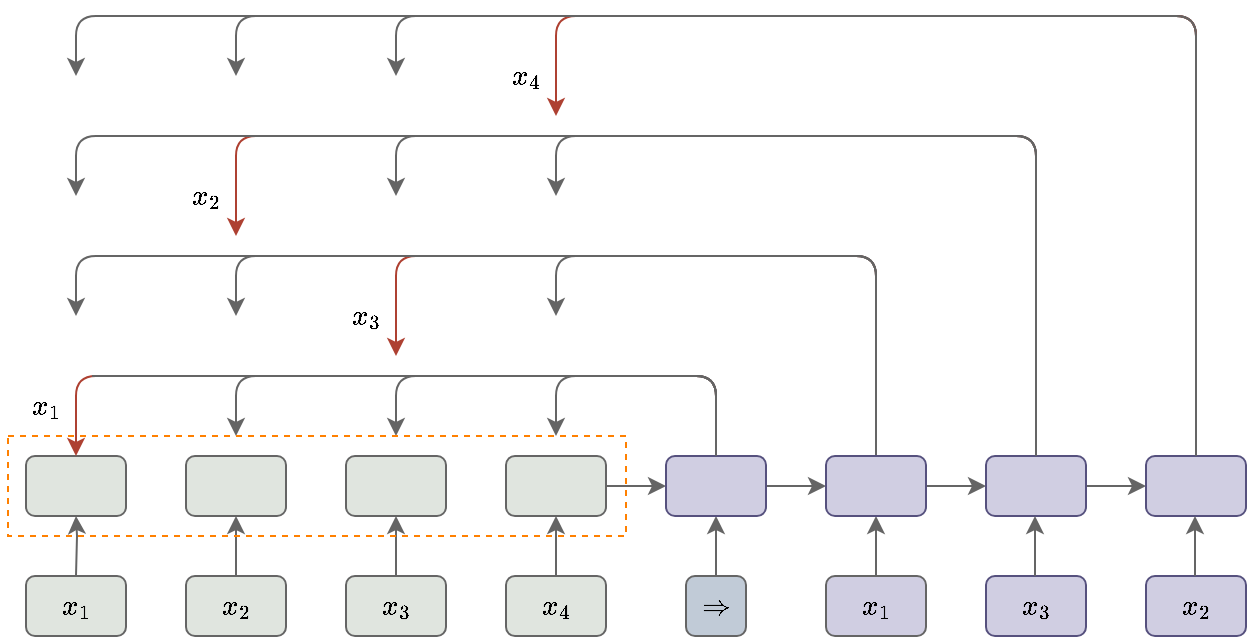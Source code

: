 <mxfile version="15.9.1" type="github">
  <diagram id="2XFo1p-fxah8GqtwvO1Y" name="Page-1">
    <mxGraphModel dx="946" dy="645" grid="1" gridSize="10" guides="1" tooltips="1" connect="1" arrows="1" fold="1" page="1" pageScale="1" pageWidth="827" pageHeight="1169" background="#FFFFFF" math="1" shadow="0">
      <root>
        <mxCell id="0" />
        <mxCell id="1" parent="0" />
        <mxCell id="qlXSOoJGv1aodKmk3HRi-53" value="" style="endArrow=classic;html=1;rounded=1;shadow=0;labelBackgroundColor=#FFFFFF;sketch=0;fontColor=#CCCCFF;startSize=0;endSize=6;sourcePerimeterSpacing=0;strokeColor=#ae4132;fillColor=#fad9d5;edgeStyle=elbowEdgeStyle;elbow=vertical;exitX=0.5;exitY=0;exitDx=0;exitDy=0;" parent="1" source="qlXSOoJGv1aodKmk3HRi-14" edge="1">
          <mxGeometry width="50" height="50" relative="1" as="geometry">
            <mxPoint x="534" y="370" as="sourcePoint" />
            <mxPoint x="294" y="380" as="targetPoint" />
            <Array as="points">
              <mxPoint x="414" y="330" />
            </Array>
          </mxGeometry>
        </mxCell>
        <mxCell id="qlXSOoJGv1aodKmk3HRi-9" style="edgeStyle=orthogonalEdgeStyle;rounded=0;orthogonalLoop=1;jettySize=auto;html=1;strokeColor=#656565;fontColor=#1D3557;labelBackgroundColor=#F1FAEE;" parent="1" target="qlXSOoJGv1aodKmk3HRi-8" edge="1">
          <mxGeometry relative="1" as="geometry">
            <mxPoint x="134" y="490" as="sourcePoint" />
          </mxGeometry>
        </mxCell>
        <mxCell id="qlXSOoJGv1aodKmk3HRi-17" style="edgeStyle=orthogonalEdgeStyle;rounded=0;orthogonalLoop=1;jettySize=auto;html=1;strokeColor=#656565;fontColor=#1D3557;labelBackgroundColor=#F1FAEE;" parent="1" source="qlXSOoJGv1aodKmk3HRi-2" target="qlXSOoJGv1aodKmk3HRi-12" edge="1">
          <mxGeometry relative="1" as="geometry" />
        </mxCell>
        <mxCell id="qlXSOoJGv1aodKmk3HRi-2" value="&lt;span style=&quot;color: rgb(0 , 0 , 0)&quot;&gt;$$x_4$$&lt;/span&gt;" style="rounded=1;whiteSpace=wrap;html=1;fillColor=#E0E5DF;strokeColor=#656565;fontColor=#1D3557;" parent="1" vertex="1">
          <mxGeometry x="349" y="490" width="50" height="30" as="geometry" />
        </mxCell>
        <mxCell id="qlXSOoJGv1aodKmk3HRi-19" style="edgeStyle=orthogonalEdgeStyle;rounded=0;orthogonalLoop=1;jettySize=auto;html=1;strokeColor=#656565;fontColor=#1D3557;labelBackgroundColor=#F1FAEE;" parent="1" source="qlXSOoJGv1aodKmk3HRi-3" target="qlXSOoJGv1aodKmk3HRi-14" edge="1">
          <mxGeometry relative="1" as="geometry" />
        </mxCell>
        <mxCell id="qlXSOoJGv1aodKmk3HRi-3" value="$$x_1$$" style="rounded=1;whiteSpace=wrap;html=1;fillColor=#D0CEE2;strokeColor=#656565;" parent="1" vertex="1">
          <mxGeometry x="509" y="490" width="50" height="30" as="geometry" />
        </mxCell>
        <mxCell id="qlXSOoJGv1aodKmk3HRi-16" style="edgeStyle=orthogonalEdgeStyle;rounded=0;orthogonalLoop=1;jettySize=auto;html=1;strokeColor=#656565;fontColor=#1D3557;labelBackgroundColor=#F1FAEE;" parent="1" source="qlXSOoJGv1aodKmk3HRi-4" target="qlXSOoJGv1aodKmk3HRi-11" edge="1">
          <mxGeometry relative="1" as="geometry" />
        </mxCell>
        <mxCell id="qlXSOoJGv1aodKmk3HRi-4" value="&lt;span style=&quot;color: rgb(0 , 0 , 0)&quot;&gt;$$x_3$$&lt;/span&gt;" style="rounded=1;whiteSpace=wrap;html=1;fillColor=#e0e5df;strokeColor=#656565;fontColor=#1D3557;" parent="1" vertex="1">
          <mxGeometry x="269" y="490" width="50" height="30" as="geometry" />
        </mxCell>
        <mxCell id="qlXSOoJGv1aodKmk3HRi-15" style="edgeStyle=orthogonalEdgeStyle;rounded=0;orthogonalLoop=1;jettySize=auto;html=1;strokeColor=#656565;fontColor=#1D3557;labelBackgroundColor=#F1FAEE;" parent="1" source="qlXSOoJGv1aodKmk3HRi-5" target="qlXSOoJGv1aodKmk3HRi-10" edge="1">
          <mxGeometry relative="1" as="geometry" />
        </mxCell>
        <mxCell id="qlXSOoJGv1aodKmk3HRi-5" value="&lt;span style=&quot;color: rgb(0 , 0 , 0)&quot;&gt;$$x_2$$&lt;/span&gt;" style="rounded=1;whiteSpace=wrap;html=1;fillColor=#e0e5df;strokeColor=#656565;fontColor=#1D3557;" parent="1" vertex="1">
          <mxGeometry x="189" y="490" width="50" height="30" as="geometry" />
        </mxCell>
        <mxCell id="qlXSOoJGv1aodKmk3HRi-18" style="edgeStyle=orthogonalEdgeStyle;rounded=0;orthogonalLoop=1;jettySize=auto;html=1;strokeColor=#656565;fontColor=#1D3557;labelBackgroundColor=#F1FAEE;" parent="1" source="qlXSOoJGv1aodKmk3HRi-7" target="qlXSOoJGv1aodKmk3HRi-13" edge="1">
          <mxGeometry relative="1" as="geometry" />
        </mxCell>
        <mxCell id="qlXSOoJGv1aodKmk3HRi-7" value="$$\Rightarrow$$" style="rounded=1;whiteSpace=wrap;html=1;fillColor=#c1cbd7;strokeColor=#656565;" parent="1" vertex="1">
          <mxGeometry x="439" y="490" width="30" height="30" as="geometry" />
        </mxCell>
        <mxCell id="qlXSOoJGv1aodKmk3HRi-8" value="" style="rounded=1;whiteSpace=wrap;html=1;fillColor=#e0e5df;strokeColor=#656565;fontColor=#1D3557;" parent="1" vertex="1">
          <mxGeometry x="109" y="430" width="50" height="30" as="geometry" />
        </mxCell>
        <mxCell id="qlXSOoJGv1aodKmk3HRi-10" value="" style="rounded=1;whiteSpace=wrap;html=1;fillColor=#e0e5df;strokeColor=#656565;fontColor=#1D3557;" parent="1" vertex="1">
          <mxGeometry x="189" y="430" width="50" height="30" as="geometry" />
        </mxCell>
        <mxCell id="qlXSOoJGv1aodKmk3HRi-11" value="" style="rounded=1;whiteSpace=wrap;html=1;fillColor=#e0e5df;strokeColor=#656565;fontColor=#1D3557;" parent="1" vertex="1">
          <mxGeometry x="269" y="430" width="50" height="30" as="geometry" />
        </mxCell>
        <mxCell id="qlXSOoJGv1aodKmk3HRi-24" style="edgeStyle=orthogonalEdgeStyle;rounded=0;orthogonalLoop=1;jettySize=auto;html=1;entryX=0;entryY=0.5;entryDx=0;entryDy=0;strokeColor=#656565;fontColor=#1D3557;labelBackgroundColor=#F1FAEE;" parent="1" source="qlXSOoJGv1aodKmk3HRi-12" target="qlXSOoJGv1aodKmk3HRi-13" edge="1">
          <mxGeometry relative="1" as="geometry" />
        </mxCell>
        <mxCell id="qlXSOoJGv1aodKmk3HRi-12" value="" style="rounded=1;whiteSpace=wrap;html=1;fillColor=#e0e5df;strokeColor=#656565;fontColor=#1D3557;" parent="1" vertex="1">
          <mxGeometry x="349" y="430" width="50" height="30" as="geometry" />
        </mxCell>
        <mxCell id="qlXSOoJGv1aodKmk3HRi-25" style="edgeStyle=orthogonalEdgeStyle;rounded=0;orthogonalLoop=1;jettySize=auto;html=1;entryX=0;entryY=0.5;entryDx=0;entryDy=0;strokeColor=#656565;fontColor=#1D3557;labelBackgroundColor=#F1FAEE;" parent="1" source="qlXSOoJGv1aodKmk3HRi-13" target="qlXSOoJGv1aodKmk3HRi-14" edge="1">
          <mxGeometry relative="1" as="geometry" />
        </mxCell>
        <mxCell id="qlXSOoJGv1aodKmk3HRi-98" style="edgeStyle=orthogonalEdgeStyle;rounded=1;sketch=0;jumpStyle=none;orthogonalLoop=1;jettySize=auto;html=1;entryX=0.5;entryY=0;entryDx=0;entryDy=0;shadow=0;labelBackgroundColor=#FFFFFF;fontColor=#CCCCFF;startArrow=none;startFill=0;endArrow=classic;endFill=1;sourcePerimeterSpacing=-6;strokeColor=#ae4132;fillColor=#fad9d5;" parent="1" source="qlXSOoJGv1aodKmk3HRi-13" target="qlXSOoJGv1aodKmk3HRi-8" edge="1">
          <mxGeometry relative="1" as="geometry">
            <Array as="points">
              <mxPoint x="454" y="390" />
              <mxPoint x="134" y="390" />
            </Array>
          </mxGeometry>
        </mxCell>
        <mxCell id="qlXSOoJGv1aodKmk3HRi-99" style="edgeStyle=orthogonalEdgeStyle;rounded=1;sketch=0;jumpStyle=none;orthogonalLoop=1;jettySize=auto;html=1;shadow=0;labelBackgroundColor=#FFFFFF;fontColor=#CCCCFF;startArrow=none;startFill=0;endArrow=none;endFill=0;sourcePerimeterSpacing=-6;strokeColor=#656565;fillColor=#A8DADC;" parent="1" source="qlXSOoJGv1aodKmk3HRi-13" edge="1">
          <mxGeometry relative="1" as="geometry">
            <mxPoint x="142" y="390" as="targetPoint" />
            <Array as="points">
              <mxPoint x="454" y="390" />
            </Array>
          </mxGeometry>
        </mxCell>
        <mxCell id="qlXSOoJGv1aodKmk3HRi-13" value="" style="rounded=1;whiteSpace=wrap;html=1;fillColor=#d0cee2;strokeColor=#56517e;" parent="1" vertex="1">
          <mxGeometry x="429" y="430" width="50" height="30" as="geometry" />
        </mxCell>
        <mxCell id="qlXSOoJGv1aodKmk3HRi-75" style="edgeStyle=elbowEdgeStyle;rounded=1;sketch=0;orthogonalLoop=1;jettySize=auto;elbow=vertical;html=1;exitX=0.5;exitY=0;exitDx=0;exitDy=0;shadow=0;labelBackgroundColor=#FFFFFF;fontColor=#CCCCFF;startArrow=none;startFill=0;startSize=0;endSize=6;sourcePerimeterSpacing=-6;strokeColor=#656565;fillColor=#A8DADC;" parent="1" source="qlXSOoJGv1aodKmk3HRi-14" edge="1">
          <mxGeometry relative="1" as="geometry">
            <mxPoint x="134" y="360" as="targetPoint" />
            <Array as="points">
              <mxPoint x="334" y="330" />
            </Array>
          </mxGeometry>
        </mxCell>
        <mxCell id="qlXSOoJGv1aodKmk3HRi-94" style="edgeStyle=elbowEdgeStyle;rounded=1;sketch=0;orthogonalLoop=1;jettySize=auto;elbow=vertical;html=1;exitX=1;exitY=0.5;exitDx=0;exitDy=0;shadow=0;labelBackgroundColor=#FFFFFF;fontColor=#CCCCFF;startArrow=none;startFill=0;sourcePerimeterSpacing=-6;strokeColor=#656565;fillColor=#A8DADC;" parent="1" source="qlXSOoJGv1aodKmk3HRi-14" target="qlXSOoJGv1aodKmk3HRi-44" edge="1">
          <mxGeometry relative="1" as="geometry" />
        </mxCell>
        <mxCell id="qlXSOoJGv1aodKmk3HRi-14" value="" style="rounded=1;whiteSpace=wrap;html=1;fillColor=#d0cee2;strokeColor=#56517e;" parent="1" vertex="1">
          <mxGeometry x="509" y="430" width="50" height="30" as="geometry" />
        </mxCell>
        <mxCell id="qlXSOoJGv1aodKmk3HRi-40" value="" style="endArrow=classic;html=1;rounded=1;shadow=0;labelBackgroundColor=#FFFFFF;sketch=0;fontColor=#CCCCFF;startSize=0;endSize=6;sourcePerimeterSpacing=0;strokeColor=#656565;fillColor=#A8DADC;edgeStyle=elbowEdgeStyle;elbow=vertical;exitX=0.5;exitY=0;exitDx=0;exitDy=0;" parent="1" source="qlXSOoJGv1aodKmk3HRi-13" edge="1">
          <mxGeometry width="50" height="50" relative="1" as="geometry">
            <mxPoint x="449" y="400" as="sourcePoint" />
            <mxPoint x="214" y="420" as="targetPoint" />
            <Array as="points">
              <mxPoint x="334" y="390" />
            </Array>
          </mxGeometry>
        </mxCell>
        <mxCell id="qlXSOoJGv1aodKmk3HRi-41" value="" style="endArrow=classic;html=1;rounded=1;shadow=0;labelBackgroundColor=#FFFFFF;sketch=0;fontColor=#CCCCFF;startSize=0;endSize=6;sourcePerimeterSpacing=0;strokeColor=#656565;fillColor=#A8DADC;edgeStyle=elbowEdgeStyle;elbow=vertical;exitX=0.5;exitY=0;exitDx=0;exitDy=0;" parent="1" source="qlXSOoJGv1aodKmk3HRi-13" edge="1">
          <mxGeometry width="50" height="50" relative="1" as="geometry">
            <mxPoint x="459" y="430" as="sourcePoint" />
            <mxPoint x="374" y="420" as="targetPoint" />
            <Array as="points">
              <mxPoint x="414" y="390" />
            </Array>
          </mxGeometry>
        </mxCell>
        <mxCell id="qlXSOoJGv1aodKmk3HRi-42" value="" style="endArrow=classic;html=1;rounded=1;shadow=0;labelBackgroundColor=#FFFFFF;sketch=0;fontColor=#CCCCFF;startSize=0;endSize=6;sourcePerimeterSpacing=0;strokeColor=#656565;fillColor=#A8DADC;edgeStyle=elbowEdgeStyle;elbow=vertical;exitX=0.5;exitY=0;exitDx=0;exitDy=0;" parent="1" source="qlXSOoJGv1aodKmk3HRi-13" edge="1">
          <mxGeometry width="50" height="50" relative="1" as="geometry">
            <mxPoint x="449" y="420" as="sourcePoint" />
            <mxPoint x="294" y="420" as="targetPoint" />
            <Array as="points">
              <mxPoint x="379" y="390" />
            </Array>
          </mxGeometry>
        </mxCell>
        <mxCell id="qlXSOoJGv1aodKmk3HRi-76" style="edgeStyle=elbowEdgeStyle;rounded=1;sketch=0;orthogonalLoop=1;jettySize=auto;elbow=vertical;html=1;exitX=0.5;exitY=0;exitDx=0;exitDy=0;shadow=0;labelBackgroundColor=#FFFFFF;fontColor=#CCCCFF;startArrow=none;startFill=0;startSize=0;endSize=6;sourcePerimeterSpacing=-6;strokeColor=#ae4132;fillColor=#fad9d5;" parent="1" source="qlXSOoJGv1aodKmk3HRi-44" edge="1">
          <mxGeometry relative="1" as="geometry">
            <mxPoint x="214" y="320" as="targetPoint" />
            <Array as="points">
              <mxPoint x="409" y="270" />
            </Array>
          </mxGeometry>
        </mxCell>
        <mxCell id="qlXSOoJGv1aodKmk3HRi-77" style="edgeStyle=elbowEdgeStyle;rounded=1;sketch=0;orthogonalLoop=1;jettySize=auto;elbow=vertical;html=1;shadow=0;labelBackgroundColor=#FFFFFF;fontColor=#CCCCFF;startArrow=none;startFill=0;startSize=0;endSize=6;sourcePerimeterSpacing=-6;strokeColor=#656565;fillColor=#A8DADC;" parent="1" source="qlXSOoJGv1aodKmk3HRi-44" edge="1">
          <mxGeometry relative="1" as="geometry">
            <mxPoint x="134" y="300" as="targetPoint" />
            <Array as="points">
              <mxPoint x="362" y="270" />
            </Array>
          </mxGeometry>
        </mxCell>
        <mxCell id="qlXSOoJGv1aodKmk3HRi-95" style="edgeStyle=elbowEdgeStyle;rounded=1;sketch=0;orthogonalLoop=1;jettySize=auto;elbow=vertical;html=1;exitX=1;exitY=0.5;exitDx=0;exitDy=0;shadow=0;labelBackgroundColor=#FFFFFF;fontColor=#CCCCFF;startArrow=none;startFill=0;sourcePerimeterSpacing=-6;strokeColor=#656565;fillColor=#A8DADC;" parent="1" source="qlXSOoJGv1aodKmk3HRi-44" target="qlXSOoJGv1aodKmk3HRi-45" edge="1">
          <mxGeometry relative="1" as="geometry" />
        </mxCell>
        <mxCell id="qlXSOoJGv1aodKmk3HRi-44" value="" style="rounded=1;whiteSpace=wrap;html=1;fillColor=#d0cee2;strokeColor=#56517e;" parent="1" vertex="1">
          <mxGeometry x="589" y="430" width="50" height="30" as="geometry" />
        </mxCell>
        <mxCell id="qlXSOoJGv1aodKmk3HRi-82" style="edgeStyle=elbowEdgeStyle;rounded=1;sketch=0;orthogonalLoop=1;jettySize=auto;elbow=vertical;html=1;shadow=0;labelBackgroundColor=#FFFFFF;fontColor=#CCCCFF;startArrow=none;startFill=0;startSize=0;endSize=6;sourcePerimeterSpacing=-6;strokeColor=#656565;fillColor=#A8DADC;" parent="1" source="qlXSOoJGv1aodKmk3HRi-45" edge="1">
          <mxGeometry relative="1" as="geometry">
            <mxPoint x="134" y="240" as="targetPoint" />
            <Array as="points">
              <mxPoint x="409" y="210" />
            </Array>
          </mxGeometry>
        </mxCell>
        <mxCell id="qlXSOoJGv1aodKmk3HRi-45" value="" style="rounded=1;whiteSpace=wrap;html=1;fillColor=#d0cee2;strokeColor=#56517e;" parent="1" vertex="1">
          <mxGeometry x="669" y="430" width="50" height="30" as="geometry" />
        </mxCell>
        <mxCell id="qlXSOoJGv1aodKmk3HRi-47" value="$$x_3$$" style="rounded=1;whiteSpace=wrap;html=1;fillColor=#d0cee2;strokeColor=#56517e;" parent="1" vertex="1">
          <mxGeometry x="589" y="490" width="50" height="30" as="geometry" />
        </mxCell>
        <mxCell id="qlXSOoJGv1aodKmk3HRi-48" value="$$x_2$$" style="rounded=1;whiteSpace=wrap;html=1;fillColor=#d0cee2;strokeColor=#56517e;" parent="1" vertex="1">
          <mxGeometry x="669" y="490" width="50" height="30" as="geometry" />
        </mxCell>
        <mxCell id="qlXSOoJGv1aodKmk3HRi-52" style="edgeStyle=orthogonalEdgeStyle;curved=0;rounded=1;sketch=0;orthogonalLoop=1;jettySize=auto;html=1;labelBackgroundColor=#FFFFFF;fontColor=#CCCCFF;strokeColor=#656565;fillColor=#A8DADC;sourcePerimeterSpacing=-1;" parent="1" edge="1">
          <mxGeometry relative="1" as="geometry">
            <mxPoint x="534" y="370" as="sourcePoint" />
            <mxPoint x="214" y="360" as="targetPoint" />
            <Array as="points">
              <mxPoint x="534" y="330" />
              <mxPoint x="214" y="330" />
            </Array>
          </mxGeometry>
        </mxCell>
        <mxCell id="qlXSOoJGv1aodKmk3HRi-58" style="edgeStyle=orthogonalEdgeStyle;curved=0;rounded=1;sketch=0;orthogonalLoop=1;jettySize=auto;html=1;labelBackgroundColor=#FFFFFF;fontColor=#CCCCFF;strokeColor=#656565;fillColor=#A8DADC;" parent="1" edge="1">
          <mxGeometry relative="1" as="geometry">
            <mxPoint x="614" y="310" as="sourcePoint" />
            <mxPoint x="294" y="300" as="targetPoint" />
            <Array as="points">
              <mxPoint x="614" y="270" />
              <mxPoint x="294" y="270" />
            </Array>
          </mxGeometry>
        </mxCell>
        <mxCell id="qlXSOoJGv1aodKmk3HRi-59" value="" style="endArrow=classic;html=1;rounded=1;shadow=0;labelBackgroundColor=#FFFFFF;sketch=0;fontColor=#CCCCFF;startSize=0;endSize=6;sourcePerimeterSpacing=0;strokeColor=#656565;fillColor=#A8DADC;edgeStyle=elbowEdgeStyle;elbow=vertical;exitX=0.5;exitY=0;exitDx=0;exitDy=0;" parent="1" source="qlXSOoJGv1aodKmk3HRi-44" edge="1">
          <mxGeometry width="50" height="50" relative="1" as="geometry">
            <mxPoint x="614" y="310" as="sourcePoint" />
            <mxPoint x="374" y="300" as="targetPoint" />
            <Array as="points">
              <mxPoint x="549" y="270" />
              <mxPoint x="494" y="270" />
            </Array>
          </mxGeometry>
        </mxCell>
        <mxCell id="qlXSOoJGv1aodKmk3HRi-63" style="edgeStyle=elbowEdgeStyle;rounded=1;sketch=0;orthogonalLoop=1;jettySize=auto;elbow=vertical;html=1;entryX=0.5;entryY=0;entryDx=0;entryDy=0;shadow=0;labelBackgroundColor=#FFFFFF;fontColor=#CCCCFF;startArrow=classicThin;startFill=1;startSize=0;endSize=6;sourcePerimeterSpacing=0;strokeColor=#656565;fillColor=#A8DADC;" parent="1" source="qlXSOoJGv1aodKmk3HRi-47" target="qlXSOoJGv1aodKmk3HRi-47" edge="1">
          <mxGeometry relative="1" as="geometry" />
        </mxCell>
        <mxCell id="qlXSOoJGv1aodKmk3HRi-65" style="edgeStyle=orthogonalEdgeStyle;rounded=0;orthogonalLoop=1;jettySize=auto;html=1;strokeColor=#656565;fontColor=#1D3557;labelBackgroundColor=#F1FAEE;" parent="1" edge="1">
          <mxGeometry relative="1" as="geometry">
            <mxPoint x="613.5" y="490" as="sourcePoint" />
            <mxPoint x="613.5" y="460" as="targetPoint" />
          </mxGeometry>
        </mxCell>
        <mxCell id="qlXSOoJGv1aodKmk3HRi-66" style="edgeStyle=orthogonalEdgeStyle;rounded=0;orthogonalLoop=1;jettySize=auto;html=1;strokeColor=#656565;fontColor=#1D3557;labelBackgroundColor=#F1FAEE;" parent="1" edge="1">
          <mxGeometry relative="1" as="geometry">
            <mxPoint x="693.5" y="490" as="sourcePoint" />
            <mxPoint x="693.5" y="460" as="targetPoint" />
          </mxGeometry>
        </mxCell>
        <mxCell id="qlXSOoJGv1aodKmk3HRi-79" value="" style="endArrow=classic;html=1;rounded=1;shadow=0;labelBackgroundColor=#FFFFFF;sketch=0;fontColor=#CCCCFF;startSize=0;endSize=6;sourcePerimeterSpacing=0;strokeColor=#656565;fillColor=#A8DADC;edgeStyle=elbowEdgeStyle;elbow=vertical;exitX=0.5;exitY=0;exitDx=0;exitDy=0;" parent="1" source="qlXSOoJGv1aodKmk3HRi-45" edge="1">
          <mxGeometry width="50" height="50" relative="1" as="geometry">
            <mxPoint x="454" y="250" as="sourcePoint" />
            <mxPoint x="214" y="240" as="targetPoint" />
            <Array as="points">
              <mxPoint x="334" y="210" />
            </Array>
          </mxGeometry>
        </mxCell>
        <mxCell id="qlXSOoJGv1aodKmk3HRi-80" value="" style="endArrow=classic;html=1;rounded=1;shadow=0;labelBackgroundColor=#FFFFFF;sketch=0;fontColor=#CCCCFF;startSize=0;endSize=6;sourcePerimeterSpacing=0;strokeColor=#ae4132;fillColor=#fad9d5;edgeStyle=elbowEdgeStyle;elbow=vertical;exitX=0.5;exitY=0;exitDx=0;exitDy=0;" parent="1" source="qlXSOoJGv1aodKmk3HRi-45" edge="1">
          <mxGeometry width="50" height="50" relative="1" as="geometry">
            <mxPoint x="454" y="250" as="sourcePoint" />
            <mxPoint x="374" y="260" as="targetPoint" />
            <Array as="points">
              <mxPoint x="414" y="210" />
            </Array>
          </mxGeometry>
        </mxCell>
        <mxCell id="qlXSOoJGv1aodKmk3HRi-81" value="" style="endArrow=classic;html=1;rounded=1;shadow=0;labelBackgroundColor=#FFFFFF;sketch=0;fontColor=#CCCCFF;startSize=0;endSize=6;sourcePerimeterSpacing=0;strokeColor=#656565;fillColor=#A8DADC;edgeStyle=elbowEdgeStyle;elbow=vertical;exitX=0.5;exitY=0;exitDx=0;exitDy=0;" parent="1" source="qlXSOoJGv1aodKmk3HRi-45" edge="1">
          <mxGeometry width="50" height="50" relative="1" as="geometry">
            <mxPoint x="454" y="250" as="sourcePoint" />
            <mxPoint x="294" y="240" as="targetPoint" />
            <Array as="points">
              <mxPoint x="379" y="210" />
            </Array>
          </mxGeometry>
        </mxCell>
        <mxCell id="qlXSOoJGv1aodKmk3HRi-71" value="" style="endArrow=classic;html=1;rounded=1;shadow=0;labelBackgroundColor=#FFFFFF;sketch=0;fontColor=#CCCCFF;startSize=0;endSize=6;sourcePerimeterSpacing=0;strokeColor=#656565;fillColor=#A8DADC;edgeStyle=elbowEdgeStyle;elbow=vertical;exitX=0.5;exitY=0;exitDx=0;exitDy=0;" parent="1" edge="1">
          <mxGeometry width="50" height="50" relative="1" as="geometry">
            <mxPoint x="534" y="370" as="sourcePoint" />
            <mxPoint x="374" y="360" as="targetPoint" />
            <Array as="points">
              <mxPoint x="459" y="330" />
            </Array>
          </mxGeometry>
        </mxCell>
        <mxCell id="qlXSOoJGv1aodKmk3HRi-100" value="&lt;span style=&quot;color: rgb(0 , 0 , 0)&quot;&gt;$$x_1$$&lt;/span&gt;" style="rounded=1;whiteSpace=wrap;html=1;fillColor=#e0e5df;strokeColor=#656565;fontColor=#1D3557;" parent="1" vertex="1">
          <mxGeometry x="109" y="490" width="50" height="30" as="geometry" />
        </mxCell>
        <mxCell id="qlXSOoJGv1aodKmk3HRi-104" value="$$x_1$$" style="text;html=1;strokeColor=none;fillColor=none;align=center;verticalAlign=middle;whiteSpace=wrap;rounded=0;labelBackgroundColor=none;sketch=0;fontColor=default;" parent="1" vertex="1">
          <mxGeometry x="109" y="400" width="20" height="10" as="geometry" />
        </mxCell>
        <mxCell id="qlXSOoJGv1aodKmk3HRi-105" value="$$x_3$$" style="text;html=1;strokeColor=none;fillColor=none;align=center;verticalAlign=middle;whiteSpace=wrap;rounded=0;labelBackgroundColor=none;sketch=0;fontColor=default;" parent="1" vertex="1">
          <mxGeometry x="269" y="350" width="20" height="20" as="geometry" />
        </mxCell>
        <mxCell id="qlXSOoJGv1aodKmk3HRi-107" value="$$x_2$$" style="text;html=1;strokeColor=none;fillColor=none;align=center;verticalAlign=middle;whiteSpace=wrap;rounded=0;labelBackgroundColor=none;sketch=0;fontColor=default;" parent="1" vertex="1">
          <mxGeometry x="189" y="290" width="20" height="20" as="geometry" />
        </mxCell>
        <mxCell id="qlXSOoJGv1aodKmk3HRi-108" value="$$x_4$$" style="text;html=1;strokeColor=none;fillColor=none;align=center;verticalAlign=middle;whiteSpace=wrap;rounded=0;labelBackgroundColor=none;sketch=0;fontColor=default;" parent="1" vertex="1">
          <mxGeometry x="349" y="230" width="20" height="20" as="geometry" />
        </mxCell>
        <mxCell id="Csq9lyuJkwoQhXxHPAL7-4" value="" style="rounded=0;whiteSpace=wrap;html=1;dashed=1;fillColor=none;strokeColor=#FF8000;" vertex="1" parent="1">
          <mxGeometry x="100" y="420" width="309" height="50" as="geometry" />
        </mxCell>
      </root>
    </mxGraphModel>
  </diagram>
</mxfile>
